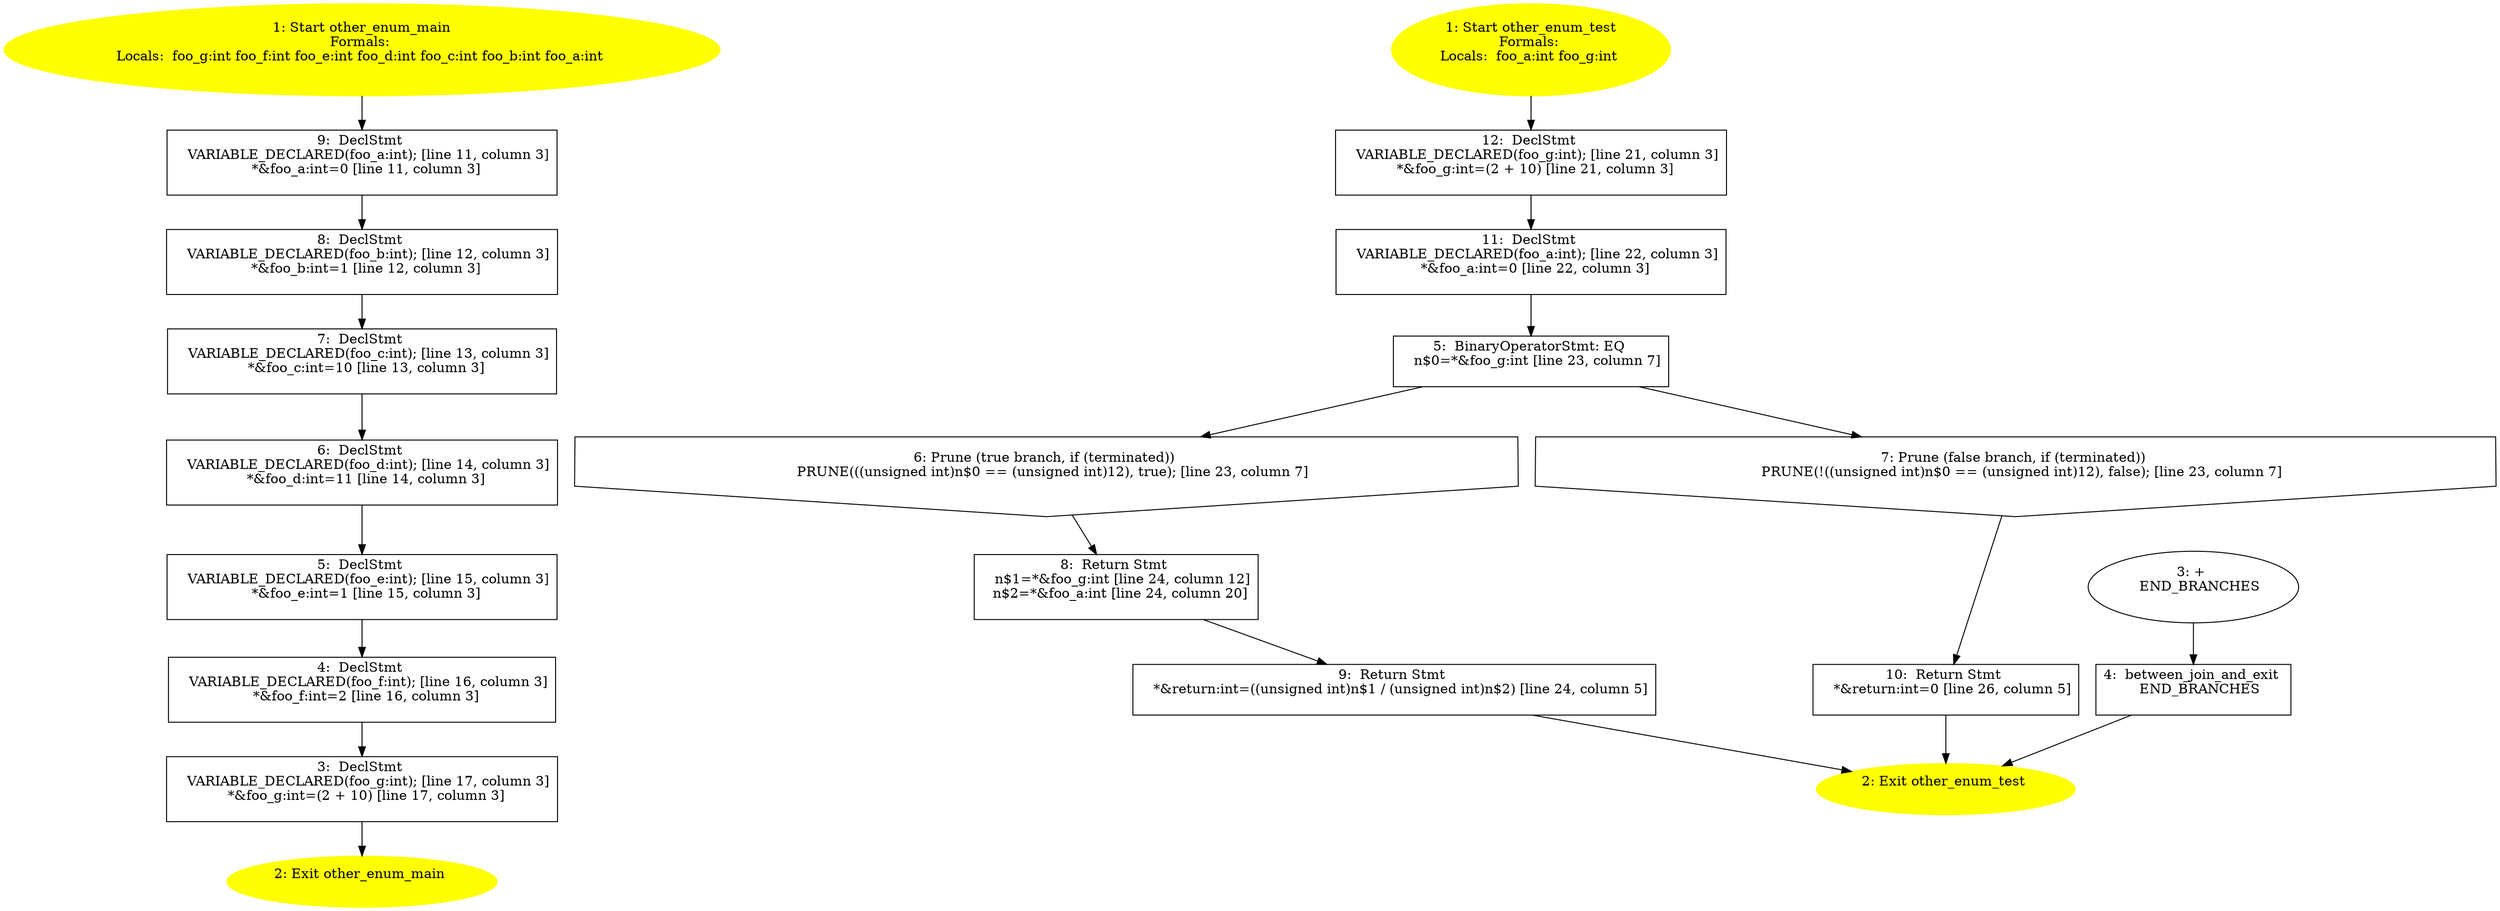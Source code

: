 /* @generated */
digraph cfg {
"other_enum_main.572f04969b0ade49_1" [label="1: Start other_enum_main\nFormals: \nLocals:  foo_g:int foo_f:int foo_e:int foo_d:int foo_c:int foo_b:int foo_a:int \n  " color=yellow style=filled]
	

	 "other_enum_main.572f04969b0ade49_1" -> "other_enum_main.572f04969b0ade49_9" ;
"other_enum_main.572f04969b0ade49_2" [label="2: Exit other_enum_main \n  " color=yellow style=filled]
	

"other_enum_main.572f04969b0ade49_3" [label="3:  DeclStmt \n   VARIABLE_DECLARED(foo_g:int); [line 17, column 3]\n  *&foo_g:int=(2 + 10) [line 17, column 3]\n " shape="box"]
	

	 "other_enum_main.572f04969b0ade49_3" -> "other_enum_main.572f04969b0ade49_2" ;
"other_enum_main.572f04969b0ade49_4" [label="4:  DeclStmt \n   VARIABLE_DECLARED(foo_f:int); [line 16, column 3]\n  *&foo_f:int=2 [line 16, column 3]\n " shape="box"]
	

	 "other_enum_main.572f04969b0ade49_4" -> "other_enum_main.572f04969b0ade49_3" ;
"other_enum_main.572f04969b0ade49_5" [label="5:  DeclStmt \n   VARIABLE_DECLARED(foo_e:int); [line 15, column 3]\n  *&foo_e:int=1 [line 15, column 3]\n " shape="box"]
	

	 "other_enum_main.572f04969b0ade49_5" -> "other_enum_main.572f04969b0ade49_4" ;
"other_enum_main.572f04969b0ade49_6" [label="6:  DeclStmt \n   VARIABLE_DECLARED(foo_d:int); [line 14, column 3]\n  *&foo_d:int=11 [line 14, column 3]\n " shape="box"]
	

	 "other_enum_main.572f04969b0ade49_6" -> "other_enum_main.572f04969b0ade49_5" ;
"other_enum_main.572f04969b0ade49_7" [label="7:  DeclStmt \n   VARIABLE_DECLARED(foo_c:int); [line 13, column 3]\n  *&foo_c:int=10 [line 13, column 3]\n " shape="box"]
	

	 "other_enum_main.572f04969b0ade49_7" -> "other_enum_main.572f04969b0ade49_6" ;
"other_enum_main.572f04969b0ade49_8" [label="8:  DeclStmt \n   VARIABLE_DECLARED(foo_b:int); [line 12, column 3]\n  *&foo_b:int=1 [line 12, column 3]\n " shape="box"]
	

	 "other_enum_main.572f04969b0ade49_8" -> "other_enum_main.572f04969b0ade49_7" ;
"other_enum_main.572f04969b0ade49_9" [label="9:  DeclStmt \n   VARIABLE_DECLARED(foo_a:int); [line 11, column 3]\n  *&foo_a:int=0 [line 11, column 3]\n " shape="box"]
	

	 "other_enum_main.572f04969b0ade49_9" -> "other_enum_main.572f04969b0ade49_8" ;
"other_enum_test.100f3583adf02590_1" [label="1: Start other_enum_test\nFormals: \nLocals:  foo_a:int foo_g:int \n  " color=yellow style=filled]
	

	 "other_enum_test.100f3583adf02590_1" -> "other_enum_test.100f3583adf02590_12" ;
"other_enum_test.100f3583adf02590_2" [label="2: Exit other_enum_test \n  " color=yellow style=filled]
	

"other_enum_test.100f3583adf02590_3" [label="3: + \n   END_BRANCHES\n " ]
	

	 "other_enum_test.100f3583adf02590_3" -> "other_enum_test.100f3583adf02590_4" ;
"other_enum_test.100f3583adf02590_4" [label="4:  between_join_and_exit \n   END_BRANCHES\n " shape="box"]
	

	 "other_enum_test.100f3583adf02590_4" -> "other_enum_test.100f3583adf02590_2" ;
"other_enum_test.100f3583adf02590_5" [label="5:  BinaryOperatorStmt: EQ \n   n$0=*&foo_g:int [line 23, column 7]\n " shape="box"]
	

	 "other_enum_test.100f3583adf02590_5" -> "other_enum_test.100f3583adf02590_6" ;
	 "other_enum_test.100f3583adf02590_5" -> "other_enum_test.100f3583adf02590_7" ;
"other_enum_test.100f3583adf02590_6" [label="6: Prune (true branch, if (terminated)) \n   PRUNE(((unsigned int)n$0 == (unsigned int)12), true); [line 23, column 7]\n " shape="invhouse"]
	

	 "other_enum_test.100f3583adf02590_6" -> "other_enum_test.100f3583adf02590_8" ;
"other_enum_test.100f3583adf02590_7" [label="7: Prune (false branch, if (terminated)) \n   PRUNE(!((unsigned int)n$0 == (unsigned int)12), false); [line 23, column 7]\n " shape="invhouse"]
	

	 "other_enum_test.100f3583adf02590_7" -> "other_enum_test.100f3583adf02590_10" ;
"other_enum_test.100f3583adf02590_8" [label="8:  Return Stmt \n   n$1=*&foo_g:int [line 24, column 12]\n  n$2=*&foo_a:int [line 24, column 20]\n " shape="box"]
	

	 "other_enum_test.100f3583adf02590_8" -> "other_enum_test.100f3583adf02590_9" ;
"other_enum_test.100f3583adf02590_9" [label="9:  Return Stmt \n   *&return:int=((unsigned int)n$1 / (unsigned int)n$2) [line 24, column 5]\n " shape="box"]
	

	 "other_enum_test.100f3583adf02590_9" -> "other_enum_test.100f3583adf02590_2" ;
"other_enum_test.100f3583adf02590_10" [label="10:  Return Stmt \n   *&return:int=0 [line 26, column 5]\n " shape="box"]
	

	 "other_enum_test.100f3583adf02590_10" -> "other_enum_test.100f3583adf02590_2" ;
"other_enum_test.100f3583adf02590_11" [label="11:  DeclStmt \n   VARIABLE_DECLARED(foo_a:int); [line 22, column 3]\n  *&foo_a:int=0 [line 22, column 3]\n " shape="box"]
	

	 "other_enum_test.100f3583adf02590_11" -> "other_enum_test.100f3583adf02590_5" ;
"other_enum_test.100f3583adf02590_12" [label="12:  DeclStmt \n   VARIABLE_DECLARED(foo_g:int); [line 21, column 3]\n  *&foo_g:int=(2 + 10) [line 21, column 3]\n " shape="box"]
	

	 "other_enum_test.100f3583adf02590_12" -> "other_enum_test.100f3583adf02590_11" ;
}
